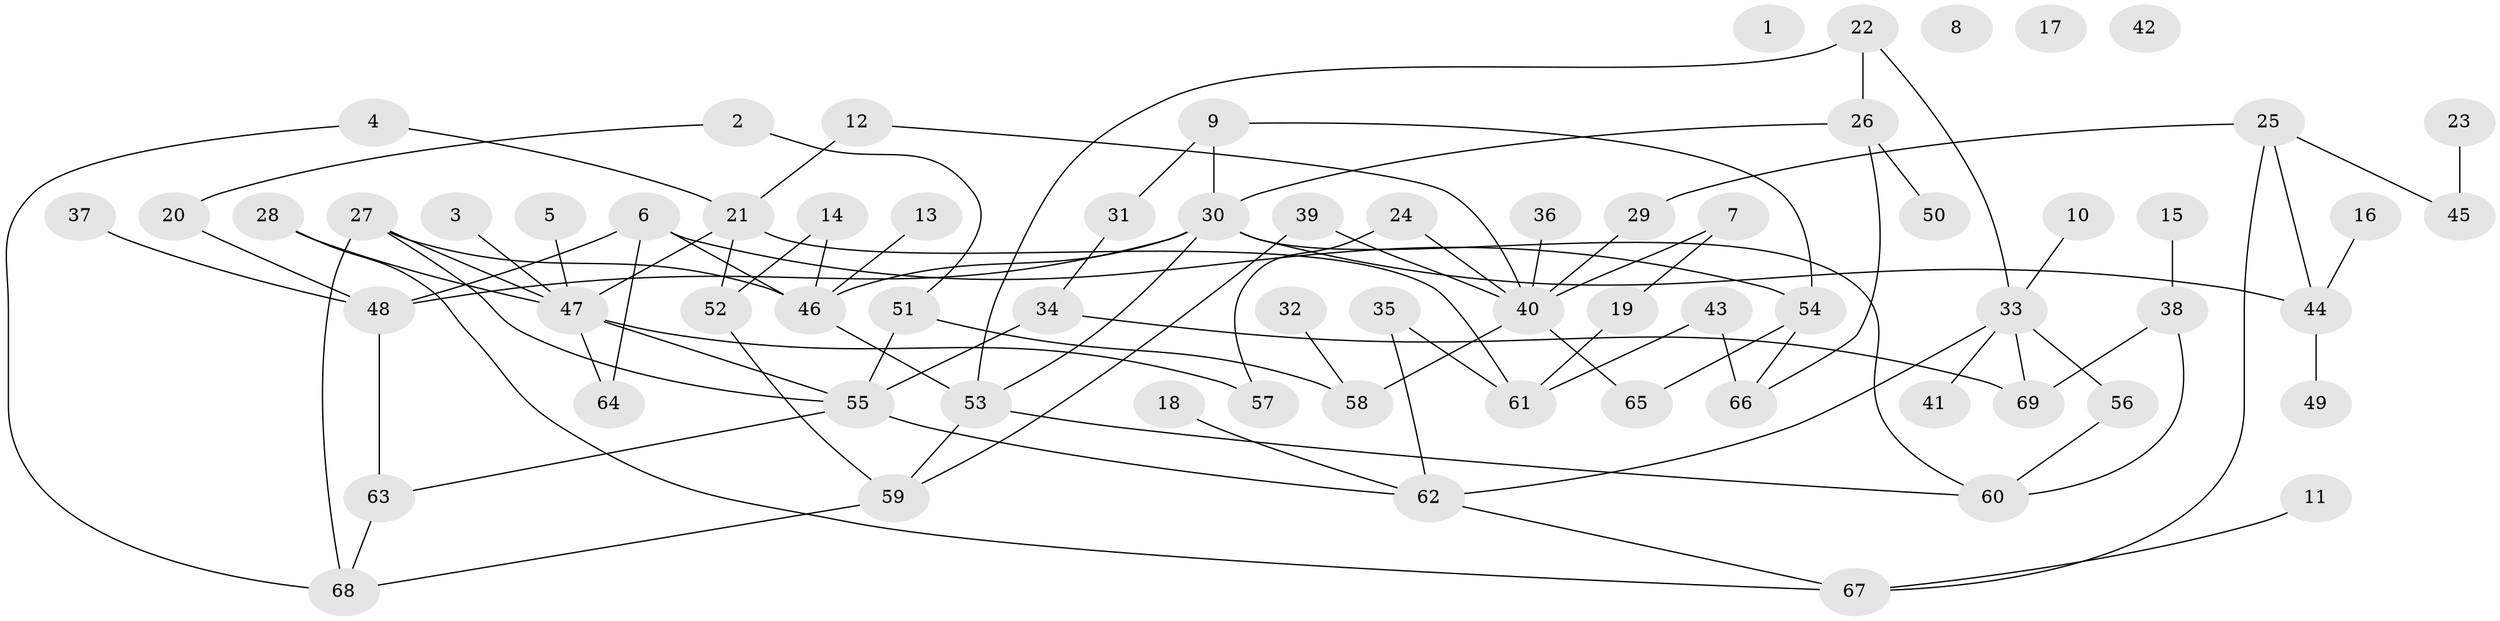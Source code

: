 // Generated by graph-tools (version 1.1) at 2025/33/03/09/25 02:33:42]
// undirected, 69 vertices, 94 edges
graph export_dot {
graph [start="1"]
  node [color=gray90,style=filled];
  1;
  2;
  3;
  4;
  5;
  6;
  7;
  8;
  9;
  10;
  11;
  12;
  13;
  14;
  15;
  16;
  17;
  18;
  19;
  20;
  21;
  22;
  23;
  24;
  25;
  26;
  27;
  28;
  29;
  30;
  31;
  32;
  33;
  34;
  35;
  36;
  37;
  38;
  39;
  40;
  41;
  42;
  43;
  44;
  45;
  46;
  47;
  48;
  49;
  50;
  51;
  52;
  53;
  54;
  55;
  56;
  57;
  58;
  59;
  60;
  61;
  62;
  63;
  64;
  65;
  66;
  67;
  68;
  69;
  2 -- 20;
  2 -- 51;
  3 -- 47;
  4 -- 21;
  4 -- 68;
  5 -- 47;
  6 -- 46;
  6 -- 48;
  6 -- 54;
  6 -- 64;
  7 -- 19;
  7 -- 40;
  9 -- 30;
  9 -- 31;
  9 -- 54;
  10 -- 33;
  11 -- 67;
  12 -- 21;
  12 -- 40;
  13 -- 46;
  14 -- 46;
  14 -- 52;
  15 -- 38;
  16 -- 44;
  18 -- 62;
  19 -- 61;
  20 -- 48;
  21 -- 47;
  21 -- 52;
  21 -- 61;
  22 -- 26;
  22 -- 33;
  22 -- 53;
  23 -- 45;
  24 -- 40;
  24 -- 57;
  25 -- 29;
  25 -- 44;
  25 -- 45;
  25 -- 67;
  26 -- 30;
  26 -- 50;
  26 -- 66;
  27 -- 46;
  27 -- 47;
  27 -- 55;
  27 -- 68;
  28 -- 47;
  28 -- 67;
  29 -- 40;
  30 -- 44;
  30 -- 46;
  30 -- 48;
  30 -- 53;
  30 -- 60;
  31 -- 34;
  32 -- 58;
  33 -- 41;
  33 -- 56;
  33 -- 62;
  33 -- 69;
  34 -- 55;
  34 -- 69;
  35 -- 61;
  35 -- 62;
  36 -- 40;
  37 -- 48;
  38 -- 60;
  38 -- 69;
  39 -- 40;
  39 -- 59;
  40 -- 58;
  40 -- 65;
  43 -- 61;
  43 -- 66;
  44 -- 49;
  46 -- 53;
  47 -- 55;
  47 -- 57;
  47 -- 64;
  48 -- 63;
  51 -- 55;
  51 -- 58;
  52 -- 59;
  53 -- 59;
  53 -- 60;
  54 -- 65;
  54 -- 66;
  55 -- 62;
  55 -- 63;
  56 -- 60;
  59 -- 68;
  62 -- 67;
  63 -- 68;
}
